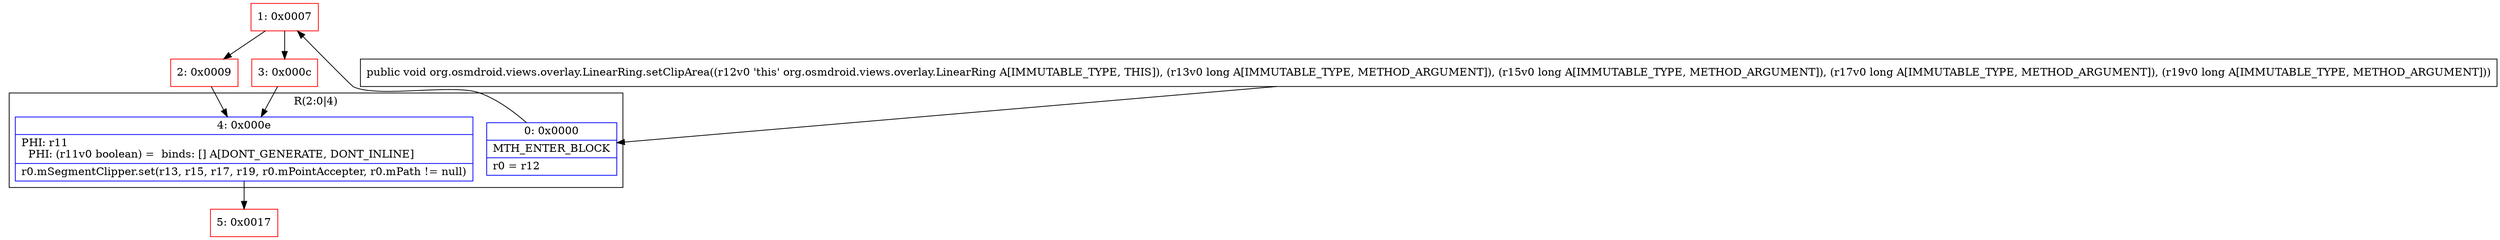 digraph "CFG fororg.osmdroid.views.overlay.LinearRing.setClipArea(JJJJ)V" {
subgraph cluster_Region_920262989 {
label = "R(2:0|4)";
node [shape=record,color=blue];
Node_0 [shape=record,label="{0\:\ 0x0000|MTH_ENTER_BLOCK\l|r0 = r12\l}"];
Node_4 [shape=record,label="{4\:\ 0x000e|PHI: r11 \l  PHI: (r11v0 boolean) =  binds: [] A[DONT_GENERATE, DONT_INLINE]\l|r0.mSegmentClipper.set(r13, r15, r17, r19, r0.mPointAccepter, r0.mPath != null)\l}"];
}
Node_1 [shape=record,color=red,label="{1\:\ 0x0007}"];
Node_2 [shape=record,color=red,label="{2\:\ 0x0009}"];
Node_3 [shape=record,color=red,label="{3\:\ 0x000c}"];
Node_5 [shape=record,color=red,label="{5\:\ 0x0017}"];
MethodNode[shape=record,label="{public void org.osmdroid.views.overlay.LinearRing.setClipArea((r12v0 'this' org.osmdroid.views.overlay.LinearRing A[IMMUTABLE_TYPE, THIS]), (r13v0 long A[IMMUTABLE_TYPE, METHOD_ARGUMENT]), (r15v0 long A[IMMUTABLE_TYPE, METHOD_ARGUMENT]), (r17v0 long A[IMMUTABLE_TYPE, METHOD_ARGUMENT]), (r19v0 long A[IMMUTABLE_TYPE, METHOD_ARGUMENT])) }"];
MethodNode -> Node_0;
Node_0 -> Node_1;
Node_4 -> Node_5;
Node_1 -> Node_2;
Node_1 -> Node_3;
Node_2 -> Node_4;
Node_3 -> Node_4;
}

